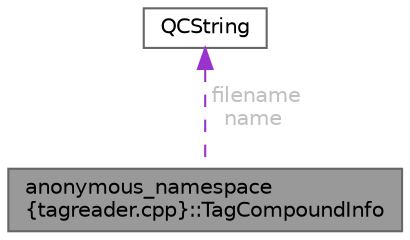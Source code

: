 digraph "anonymous_namespace{tagreader.cpp}::TagCompoundInfo"
{
 // INTERACTIVE_SVG=YES
 // LATEX_PDF_SIZE
  bgcolor="transparent";
  edge [fontname=Helvetica,fontsize=10,labelfontname=Helvetica,labelfontsize=10];
  node [fontname=Helvetica,fontsize=10,shape=box,height=0.2,width=0.4];
  Node1 [id="Node000001",label="anonymous_namespace\l\{tagreader.cpp\}::TagCompoundInfo",height=0.2,width=0.4,color="gray40", fillcolor="grey60", style="filled", fontcolor="black",tooltip="Base class for all compound types."];
  Node2 -> Node1 [id="edge1_Node000001_Node000002",dir="back",color="darkorchid3",style="dashed",tooltip=" ",label=" filename\nname",fontcolor="grey" ];
  Node2 [id="Node000002",label="QCString",height=0.2,width=0.4,color="gray40", fillcolor="white", style="filled",URL="$d9/d45/class_q_c_string.html",tooltip="This is an alternative implementation of QCString."];
}
